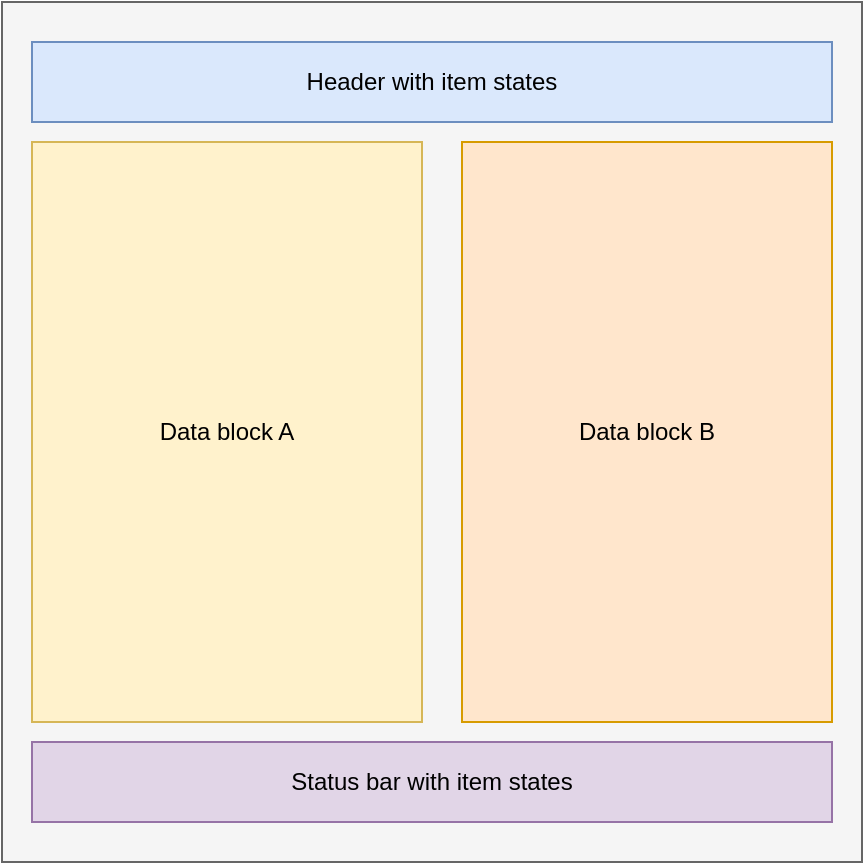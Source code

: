 <mxfile version="23.1.5" type="device">
  <diagram name="Page-1" id="WJMKb1jDJ2kDr84K1O4s">
    <mxGraphModel dx="2280" dy="867" grid="1" gridSize="10" guides="1" tooltips="1" connect="1" arrows="1" fold="1" page="1" pageScale="1" pageWidth="850" pageHeight="1100" math="0" shadow="0">
      <root>
        <mxCell id="0" />
        <mxCell id="1" parent="0" />
        <mxCell id="Ej3UYsazenKrUYvjSKk1-1" value="" style="whiteSpace=wrap;html=1;aspect=fixed;fillColor=#f5f5f5;fontColor=#333333;strokeColor=#666666;" vertex="1" parent="1">
          <mxGeometry x="-830" y="30" width="430" height="430" as="geometry" />
        </mxCell>
        <mxCell id="Ej3UYsazenKrUYvjSKk1-2" value="Header with item states" style="rounded=0;whiteSpace=wrap;html=1;fillColor=#dae8fc;strokeColor=#6c8ebf;" vertex="1" parent="1">
          <mxGeometry x="-815" y="50" width="400" height="40" as="geometry" />
        </mxCell>
        <mxCell id="Ej3UYsazenKrUYvjSKk1-3" value="Status bar with item states" style="rounded=0;whiteSpace=wrap;html=1;fillColor=#e1d5e7;strokeColor=#9673a6;" vertex="1" parent="1">
          <mxGeometry x="-815" y="400" width="400" height="40" as="geometry" />
        </mxCell>
        <mxCell id="Ej3UYsazenKrUYvjSKk1-5" value="Data block A" style="rounded=0;whiteSpace=wrap;html=1;fillColor=#fff2cc;strokeColor=#d6b656;" vertex="1" parent="1">
          <mxGeometry x="-815" y="100" width="195" height="290" as="geometry" />
        </mxCell>
        <mxCell id="Ej3UYsazenKrUYvjSKk1-6" value="Data block B" style="rounded=0;whiteSpace=wrap;html=1;fillColor=#ffe6cc;strokeColor=#d79b00;" vertex="1" parent="1">
          <mxGeometry x="-600" y="100" width="185" height="290" as="geometry" />
        </mxCell>
      </root>
    </mxGraphModel>
  </diagram>
</mxfile>

